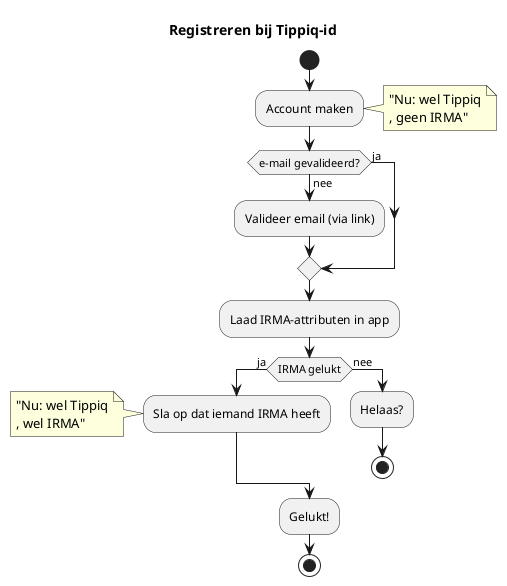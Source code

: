 @startuml

title "Registreren bij Tippiq-id"

start

:Account maken;
note right: "Nu: wel Tippiq\n, geen IRMA"

if (e-mail gevalideerd?) then (ja)
else (nee)
    :Valideer email (via link);
endif

:Laad IRMA-attributen in app;

if (IRMA gelukt) then (ja)
    :Sla op dat iemand IRMA heeft;
    note left: "Nu: wel Tippiq\n, wel IRMA"
else (nee)
    :Helaas?;
    stop
endif

:Gelukt!;

stop

@enduml
